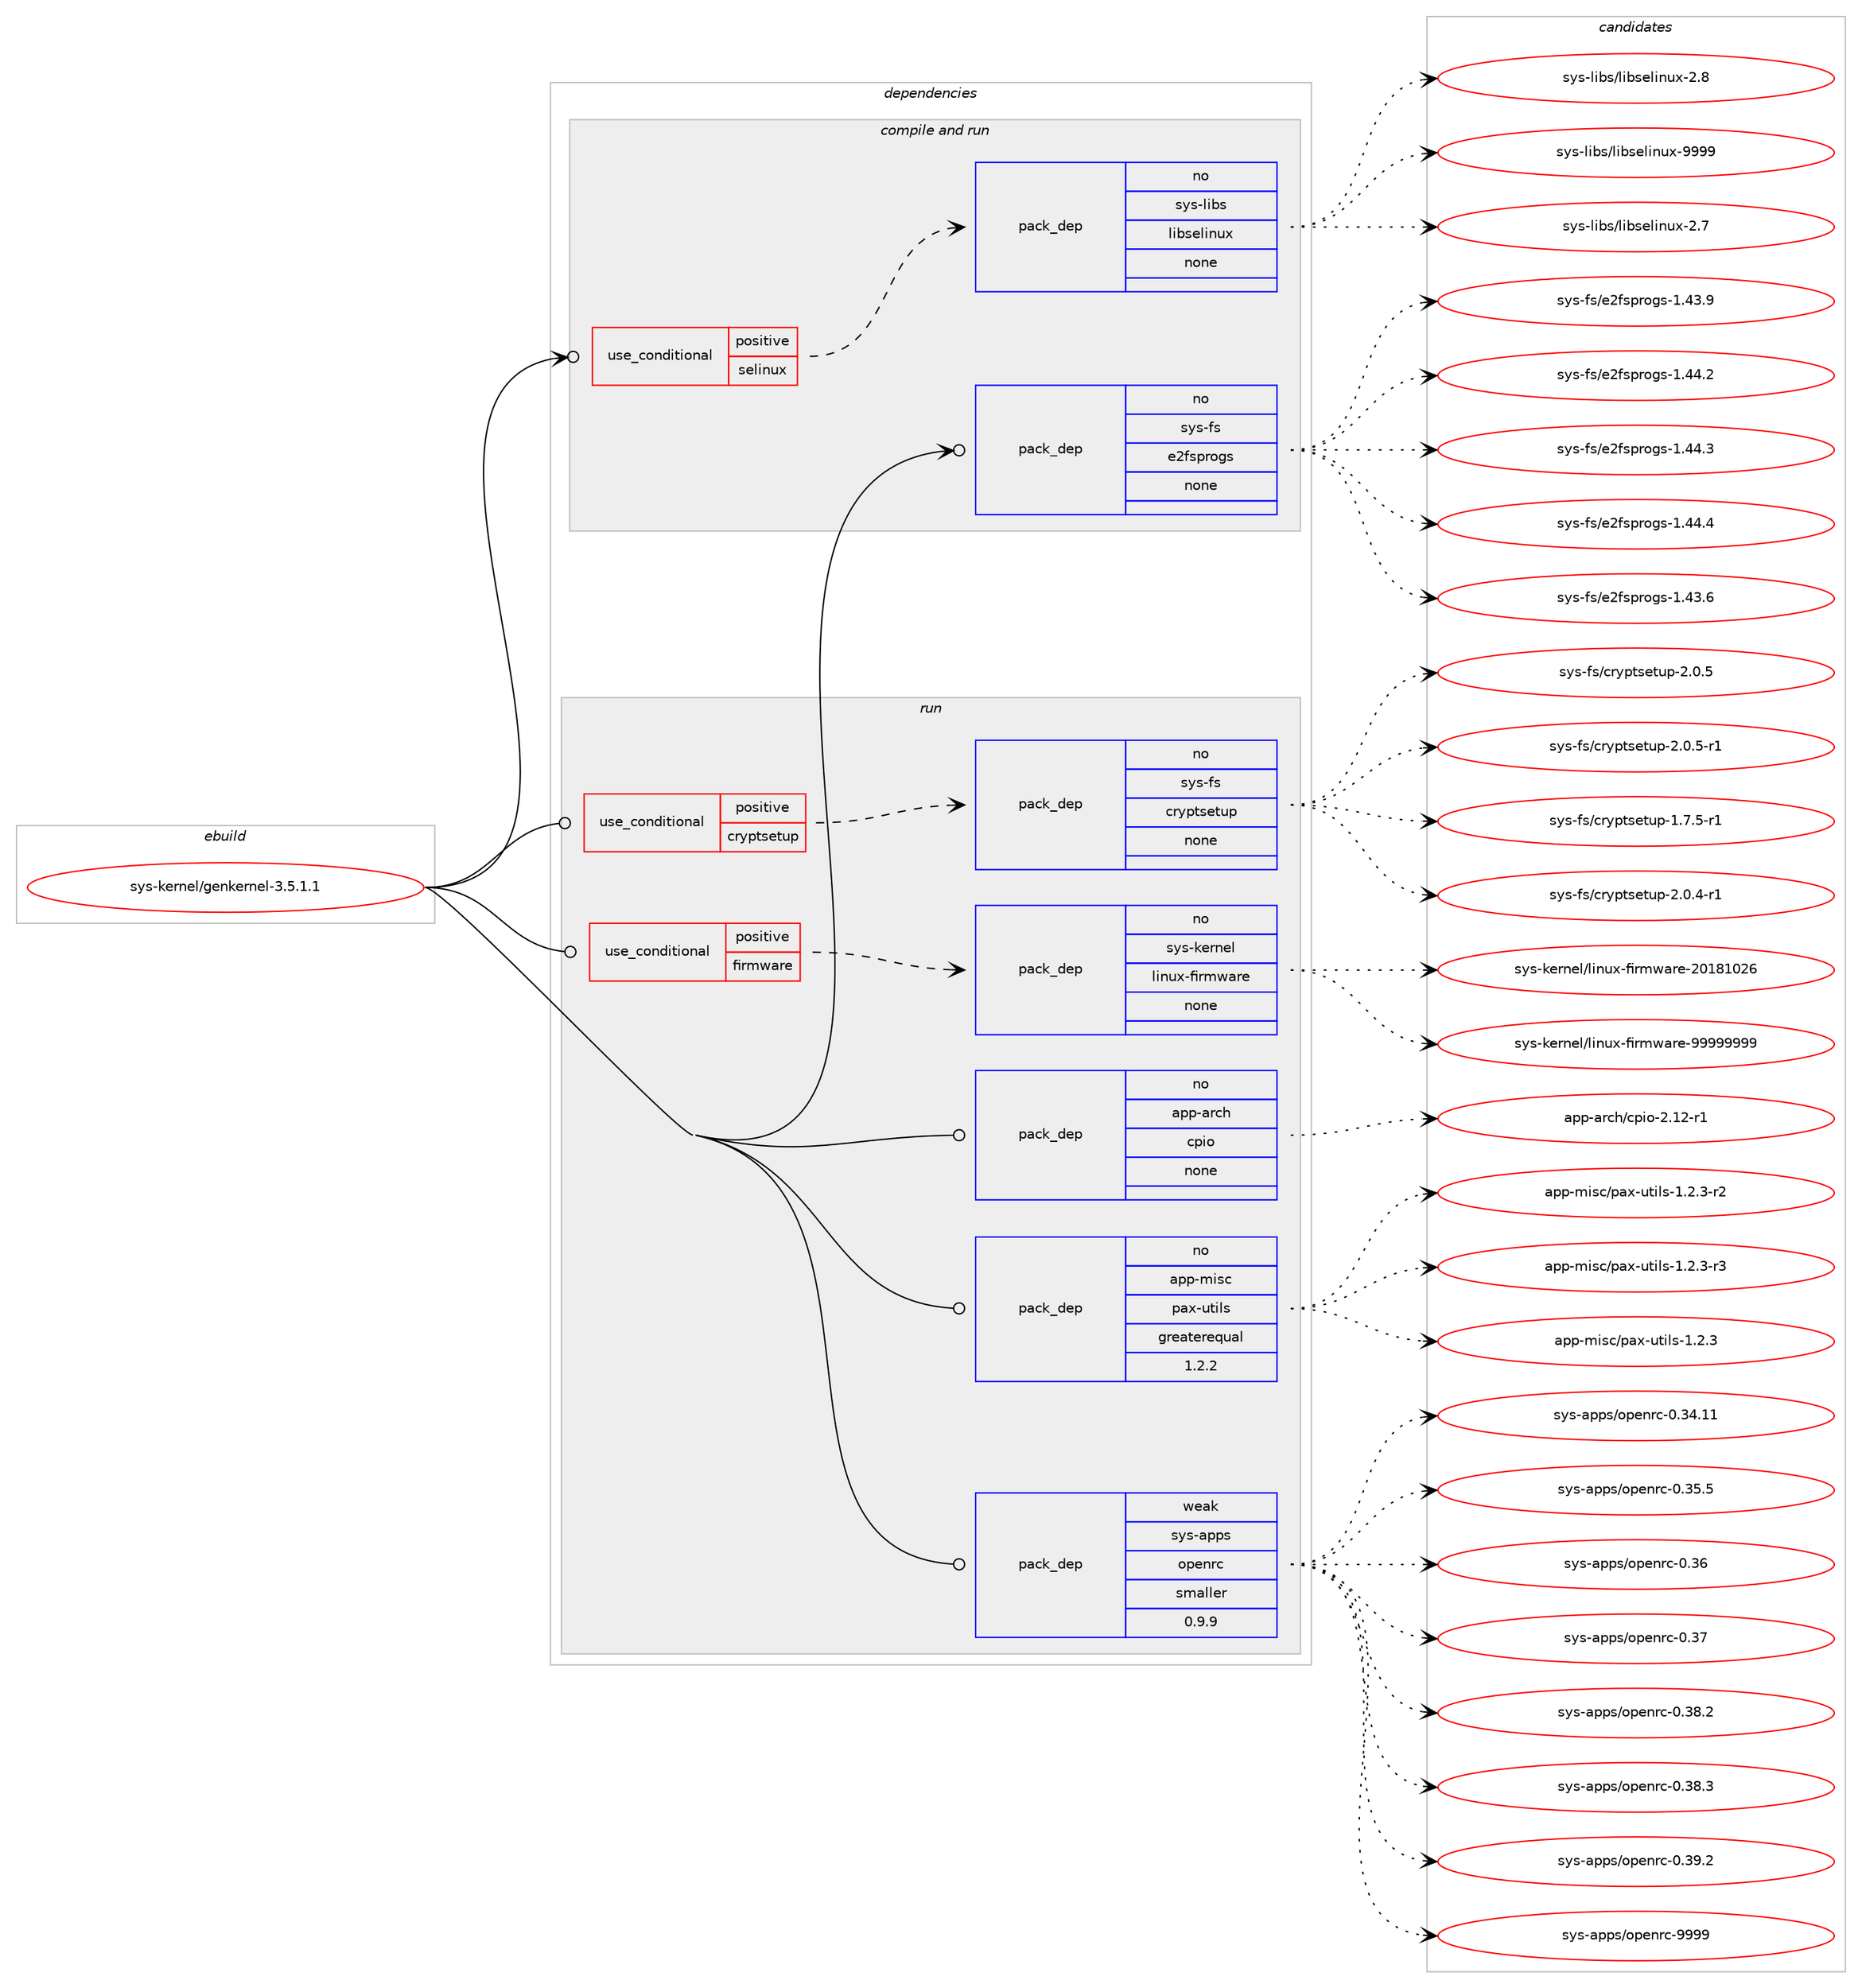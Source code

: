 digraph prolog {

# *************
# Graph options
# *************

newrank=true;
concentrate=true;
compound=true;
graph [rankdir=LR,fontname=Helvetica,fontsize=10,ranksep=1.5];#, ranksep=2.5, nodesep=0.2];
edge  [arrowhead=vee];
node  [fontname=Helvetica,fontsize=10];

# **********
# The ebuild
# **********

subgraph cluster_leftcol {
color=gray;
rank=same;
label=<<i>ebuild</i>>;
id [label="sys-kernel/genkernel-3.5.1.1", color=red, width=4, href="../sys-kernel/genkernel-3.5.1.1.svg"];
}

# ****************
# The dependencies
# ****************

subgraph cluster_midcol {
color=gray;
label=<<i>dependencies</i>>;
subgraph cluster_compile {
fillcolor="#eeeeee";
style=filled;
label=<<i>compile</i>>;
}
subgraph cluster_compileandrun {
fillcolor="#eeeeee";
style=filled;
label=<<i>compile and run</i>>;
subgraph cond1169 {
dependency6779 [label=<<TABLE BORDER="0" CELLBORDER="1" CELLSPACING="0" CELLPADDING="4"><TR><TD ROWSPAN="3" CELLPADDING="10">use_conditional</TD></TR><TR><TD>positive</TD></TR><TR><TD>selinux</TD></TR></TABLE>>, shape=none, color=red];
subgraph pack5441 {
dependency6780 [label=<<TABLE BORDER="0" CELLBORDER="1" CELLSPACING="0" CELLPADDING="4" WIDTH="220"><TR><TD ROWSPAN="6" CELLPADDING="30">pack_dep</TD></TR><TR><TD WIDTH="110">no</TD></TR><TR><TD>sys-libs</TD></TR><TR><TD>libselinux</TD></TR><TR><TD>none</TD></TR><TR><TD></TD></TR></TABLE>>, shape=none, color=blue];
}
dependency6779:e -> dependency6780:w [weight=20,style="dashed",arrowhead="vee"];
}
id:e -> dependency6779:w [weight=20,style="solid",arrowhead="odotvee"];
subgraph pack5442 {
dependency6781 [label=<<TABLE BORDER="0" CELLBORDER="1" CELLSPACING="0" CELLPADDING="4" WIDTH="220"><TR><TD ROWSPAN="6" CELLPADDING="30">pack_dep</TD></TR><TR><TD WIDTH="110">no</TD></TR><TR><TD>sys-fs</TD></TR><TR><TD>e2fsprogs</TD></TR><TR><TD>none</TD></TR><TR><TD></TD></TR></TABLE>>, shape=none, color=blue];
}
id:e -> dependency6781:w [weight=20,style="solid",arrowhead="odotvee"];
}
subgraph cluster_run {
fillcolor="#eeeeee";
style=filled;
label=<<i>run</i>>;
subgraph cond1170 {
dependency6782 [label=<<TABLE BORDER="0" CELLBORDER="1" CELLSPACING="0" CELLPADDING="4"><TR><TD ROWSPAN="3" CELLPADDING="10">use_conditional</TD></TR><TR><TD>positive</TD></TR><TR><TD>cryptsetup</TD></TR></TABLE>>, shape=none, color=red];
subgraph pack5443 {
dependency6783 [label=<<TABLE BORDER="0" CELLBORDER="1" CELLSPACING="0" CELLPADDING="4" WIDTH="220"><TR><TD ROWSPAN="6" CELLPADDING="30">pack_dep</TD></TR><TR><TD WIDTH="110">no</TD></TR><TR><TD>sys-fs</TD></TR><TR><TD>cryptsetup</TD></TR><TR><TD>none</TD></TR><TR><TD></TD></TR></TABLE>>, shape=none, color=blue];
}
dependency6782:e -> dependency6783:w [weight=20,style="dashed",arrowhead="vee"];
}
id:e -> dependency6782:w [weight=20,style="solid",arrowhead="odot"];
subgraph cond1171 {
dependency6784 [label=<<TABLE BORDER="0" CELLBORDER="1" CELLSPACING="0" CELLPADDING="4"><TR><TD ROWSPAN="3" CELLPADDING="10">use_conditional</TD></TR><TR><TD>positive</TD></TR><TR><TD>firmware</TD></TR></TABLE>>, shape=none, color=red];
subgraph pack5444 {
dependency6785 [label=<<TABLE BORDER="0" CELLBORDER="1" CELLSPACING="0" CELLPADDING="4" WIDTH="220"><TR><TD ROWSPAN="6" CELLPADDING="30">pack_dep</TD></TR><TR><TD WIDTH="110">no</TD></TR><TR><TD>sys-kernel</TD></TR><TR><TD>linux-firmware</TD></TR><TR><TD>none</TD></TR><TR><TD></TD></TR></TABLE>>, shape=none, color=blue];
}
dependency6784:e -> dependency6785:w [weight=20,style="dashed",arrowhead="vee"];
}
id:e -> dependency6784:w [weight=20,style="solid",arrowhead="odot"];
subgraph pack5445 {
dependency6786 [label=<<TABLE BORDER="0" CELLBORDER="1" CELLSPACING="0" CELLPADDING="4" WIDTH="220"><TR><TD ROWSPAN="6" CELLPADDING="30">pack_dep</TD></TR><TR><TD WIDTH="110">no</TD></TR><TR><TD>app-arch</TD></TR><TR><TD>cpio</TD></TR><TR><TD>none</TD></TR><TR><TD></TD></TR></TABLE>>, shape=none, color=blue];
}
id:e -> dependency6786:w [weight=20,style="solid",arrowhead="odot"];
subgraph pack5446 {
dependency6787 [label=<<TABLE BORDER="0" CELLBORDER="1" CELLSPACING="0" CELLPADDING="4" WIDTH="220"><TR><TD ROWSPAN="6" CELLPADDING="30">pack_dep</TD></TR><TR><TD WIDTH="110">no</TD></TR><TR><TD>app-misc</TD></TR><TR><TD>pax-utils</TD></TR><TR><TD>greaterequal</TD></TR><TR><TD>1.2.2</TD></TR></TABLE>>, shape=none, color=blue];
}
id:e -> dependency6787:w [weight=20,style="solid",arrowhead="odot"];
subgraph pack5447 {
dependency6788 [label=<<TABLE BORDER="0" CELLBORDER="1" CELLSPACING="0" CELLPADDING="4" WIDTH="220"><TR><TD ROWSPAN="6" CELLPADDING="30">pack_dep</TD></TR><TR><TD WIDTH="110">weak</TD></TR><TR><TD>sys-apps</TD></TR><TR><TD>openrc</TD></TR><TR><TD>smaller</TD></TR><TR><TD>0.9.9</TD></TR></TABLE>>, shape=none, color=blue];
}
id:e -> dependency6788:w [weight=20,style="solid",arrowhead="odot"];
}
}

# **************
# The candidates
# **************

subgraph cluster_choices {
rank=same;
color=gray;
label=<<i>candidates</i>>;

subgraph choice5441 {
color=black;
nodesep=1;
choice1151211154510810598115471081059811510110810511011712045504655 [label="sys-libs/libselinux-2.7", color=red, width=4,href="../sys-libs/libselinux-2.7.svg"];
choice1151211154510810598115471081059811510110810511011712045504656 [label="sys-libs/libselinux-2.8", color=red, width=4,href="../sys-libs/libselinux-2.8.svg"];
choice115121115451081059811547108105981151011081051101171204557575757 [label="sys-libs/libselinux-9999", color=red, width=4,href="../sys-libs/libselinux-9999.svg"];
dependency6780:e -> choice1151211154510810598115471081059811510110810511011712045504655:w [style=dotted,weight="100"];
dependency6780:e -> choice1151211154510810598115471081059811510110810511011712045504656:w [style=dotted,weight="100"];
dependency6780:e -> choice115121115451081059811547108105981151011081051101171204557575757:w [style=dotted,weight="100"];
}
subgraph choice5442 {
color=black;
nodesep=1;
choice11512111545102115471015010211511211411110311545494652514654 [label="sys-fs/e2fsprogs-1.43.6", color=red, width=4,href="../sys-fs/e2fsprogs-1.43.6.svg"];
choice11512111545102115471015010211511211411110311545494652514657 [label="sys-fs/e2fsprogs-1.43.9", color=red, width=4,href="../sys-fs/e2fsprogs-1.43.9.svg"];
choice11512111545102115471015010211511211411110311545494652524650 [label="sys-fs/e2fsprogs-1.44.2", color=red, width=4,href="../sys-fs/e2fsprogs-1.44.2.svg"];
choice11512111545102115471015010211511211411110311545494652524651 [label="sys-fs/e2fsprogs-1.44.3", color=red, width=4,href="../sys-fs/e2fsprogs-1.44.3.svg"];
choice11512111545102115471015010211511211411110311545494652524652 [label="sys-fs/e2fsprogs-1.44.4", color=red, width=4,href="../sys-fs/e2fsprogs-1.44.4.svg"];
dependency6781:e -> choice11512111545102115471015010211511211411110311545494652514654:w [style=dotted,weight="100"];
dependency6781:e -> choice11512111545102115471015010211511211411110311545494652514657:w [style=dotted,weight="100"];
dependency6781:e -> choice11512111545102115471015010211511211411110311545494652524650:w [style=dotted,weight="100"];
dependency6781:e -> choice11512111545102115471015010211511211411110311545494652524651:w [style=dotted,weight="100"];
dependency6781:e -> choice11512111545102115471015010211511211411110311545494652524652:w [style=dotted,weight="100"];
}
subgraph choice5443 {
color=black;
nodesep=1;
choice1151211154510211547991141211121161151011161171124549465546534511449 [label="sys-fs/cryptsetup-1.7.5-r1", color=red, width=4,href="../sys-fs/cryptsetup-1.7.5-r1.svg"];
choice1151211154510211547991141211121161151011161171124550464846524511449 [label="sys-fs/cryptsetup-2.0.4-r1", color=red, width=4,href="../sys-fs/cryptsetup-2.0.4-r1.svg"];
choice115121115451021154799114121112116115101116117112455046484653 [label="sys-fs/cryptsetup-2.0.5", color=red, width=4,href="../sys-fs/cryptsetup-2.0.5.svg"];
choice1151211154510211547991141211121161151011161171124550464846534511449 [label="sys-fs/cryptsetup-2.0.5-r1", color=red, width=4,href="../sys-fs/cryptsetup-2.0.5-r1.svg"];
dependency6783:e -> choice1151211154510211547991141211121161151011161171124549465546534511449:w [style=dotted,weight="100"];
dependency6783:e -> choice1151211154510211547991141211121161151011161171124550464846524511449:w [style=dotted,weight="100"];
dependency6783:e -> choice115121115451021154799114121112116115101116117112455046484653:w [style=dotted,weight="100"];
dependency6783:e -> choice1151211154510211547991141211121161151011161171124550464846534511449:w [style=dotted,weight="100"];
}
subgraph choice5444 {
color=black;
nodesep=1;
choice11512111545107101114110101108471081051101171204510210511410911997114101455048495649485054 [label="sys-kernel/linux-firmware-20181026", color=red, width=4,href="../sys-kernel/linux-firmware-20181026.svg"];
choice11512111545107101114110101108471081051101171204510210511410911997114101455757575757575757 [label="sys-kernel/linux-firmware-99999999", color=red, width=4,href="../sys-kernel/linux-firmware-99999999.svg"];
dependency6785:e -> choice11512111545107101114110101108471081051101171204510210511410911997114101455048495649485054:w [style=dotted,weight="100"];
dependency6785:e -> choice11512111545107101114110101108471081051101171204510210511410911997114101455757575757575757:w [style=dotted,weight="100"];
}
subgraph choice5445 {
color=black;
nodesep=1;
choice97112112459711499104479911210511145504649504511449 [label="app-arch/cpio-2.12-r1", color=red, width=4,href="../app-arch/cpio-2.12-r1.svg"];
dependency6786:e -> choice97112112459711499104479911210511145504649504511449:w [style=dotted,weight="100"];
}
subgraph choice5446 {
color=black;
nodesep=1;
choice971121124510910511599471129712045117116105108115454946504651 [label="app-misc/pax-utils-1.2.3", color=red, width=4,href="../app-misc/pax-utils-1.2.3.svg"];
choice9711211245109105115994711297120451171161051081154549465046514511450 [label="app-misc/pax-utils-1.2.3-r2", color=red, width=4,href="../app-misc/pax-utils-1.2.3-r2.svg"];
choice9711211245109105115994711297120451171161051081154549465046514511451 [label="app-misc/pax-utils-1.2.3-r3", color=red, width=4,href="../app-misc/pax-utils-1.2.3-r3.svg"];
dependency6787:e -> choice971121124510910511599471129712045117116105108115454946504651:w [style=dotted,weight="100"];
dependency6787:e -> choice9711211245109105115994711297120451171161051081154549465046514511450:w [style=dotted,weight="100"];
dependency6787:e -> choice9711211245109105115994711297120451171161051081154549465046514511451:w [style=dotted,weight="100"];
}
subgraph choice5447 {
color=black;
nodesep=1;
choice115121115459711211211547111112101110114994548465152464949 [label="sys-apps/openrc-0.34.11", color=red, width=4,href="../sys-apps/openrc-0.34.11.svg"];
choice1151211154597112112115471111121011101149945484651534653 [label="sys-apps/openrc-0.35.5", color=red, width=4,href="../sys-apps/openrc-0.35.5.svg"];
choice115121115459711211211547111112101110114994548465154 [label="sys-apps/openrc-0.36", color=red, width=4,href="../sys-apps/openrc-0.36.svg"];
choice115121115459711211211547111112101110114994548465155 [label="sys-apps/openrc-0.37", color=red, width=4,href="../sys-apps/openrc-0.37.svg"];
choice1151211154597112112115471111121011101149945484651564650 [label="sys-apps/openrc-0.38.2", color=red, width=4,href="../sys-apps/openrc-0.38.2.svg"];
choice1151211154597112112115471111121011101149945484651564651 [label="sys-apps/openrc-0.38.3", color=red, width=4,href="../sys-apps/openrc-0.38.3.svg"];
choice1151211154597112112115471111121011101149945484651574650 [label="sys-apps/openrc-0.39.2", color=red, width=4,href="../sys-apps/openrc-0.39.2.svg"];
choice115121115459711211211547111112101110114994557575757 [label="sys-apps/openrc-9999", color=red, width=4,href="../sys-apps/openrc-9999.svg"];
dependency6788:e -> choice115121115459711211211547111112101110114994548465152464949:w [style=dotted,weight="100"];
dependency6788:e -> choice1151211154597112112115471111121011101149945484651534653:w [style=dotted,weight="100"];
dependency6788:e -> choice115121115459711211211547111112101110114994548465154:w [style=dotted,weight="100"];
dependency6788:e -> choice115121115459711211211547111112101110114994548465155:w [style=dotted,weight="100"];
dependency6788:e -> choice1151211154597112112115471111121011101149945484651564650:w [style=dotted,weight="100"];
dependency6788:e -> choice1151211154597112112115471111121011101149945484651564651:w [style=dotted,weight="100"];
dependency6788:e -> choice1151211154597112112115471111121011101149945484651574650:w [style=dotted,weight="100"];
dependency6788:e -> choice115121115459711211211547111112101110114994557575757:w [style=dotted,weight="100"];
}
}

}
